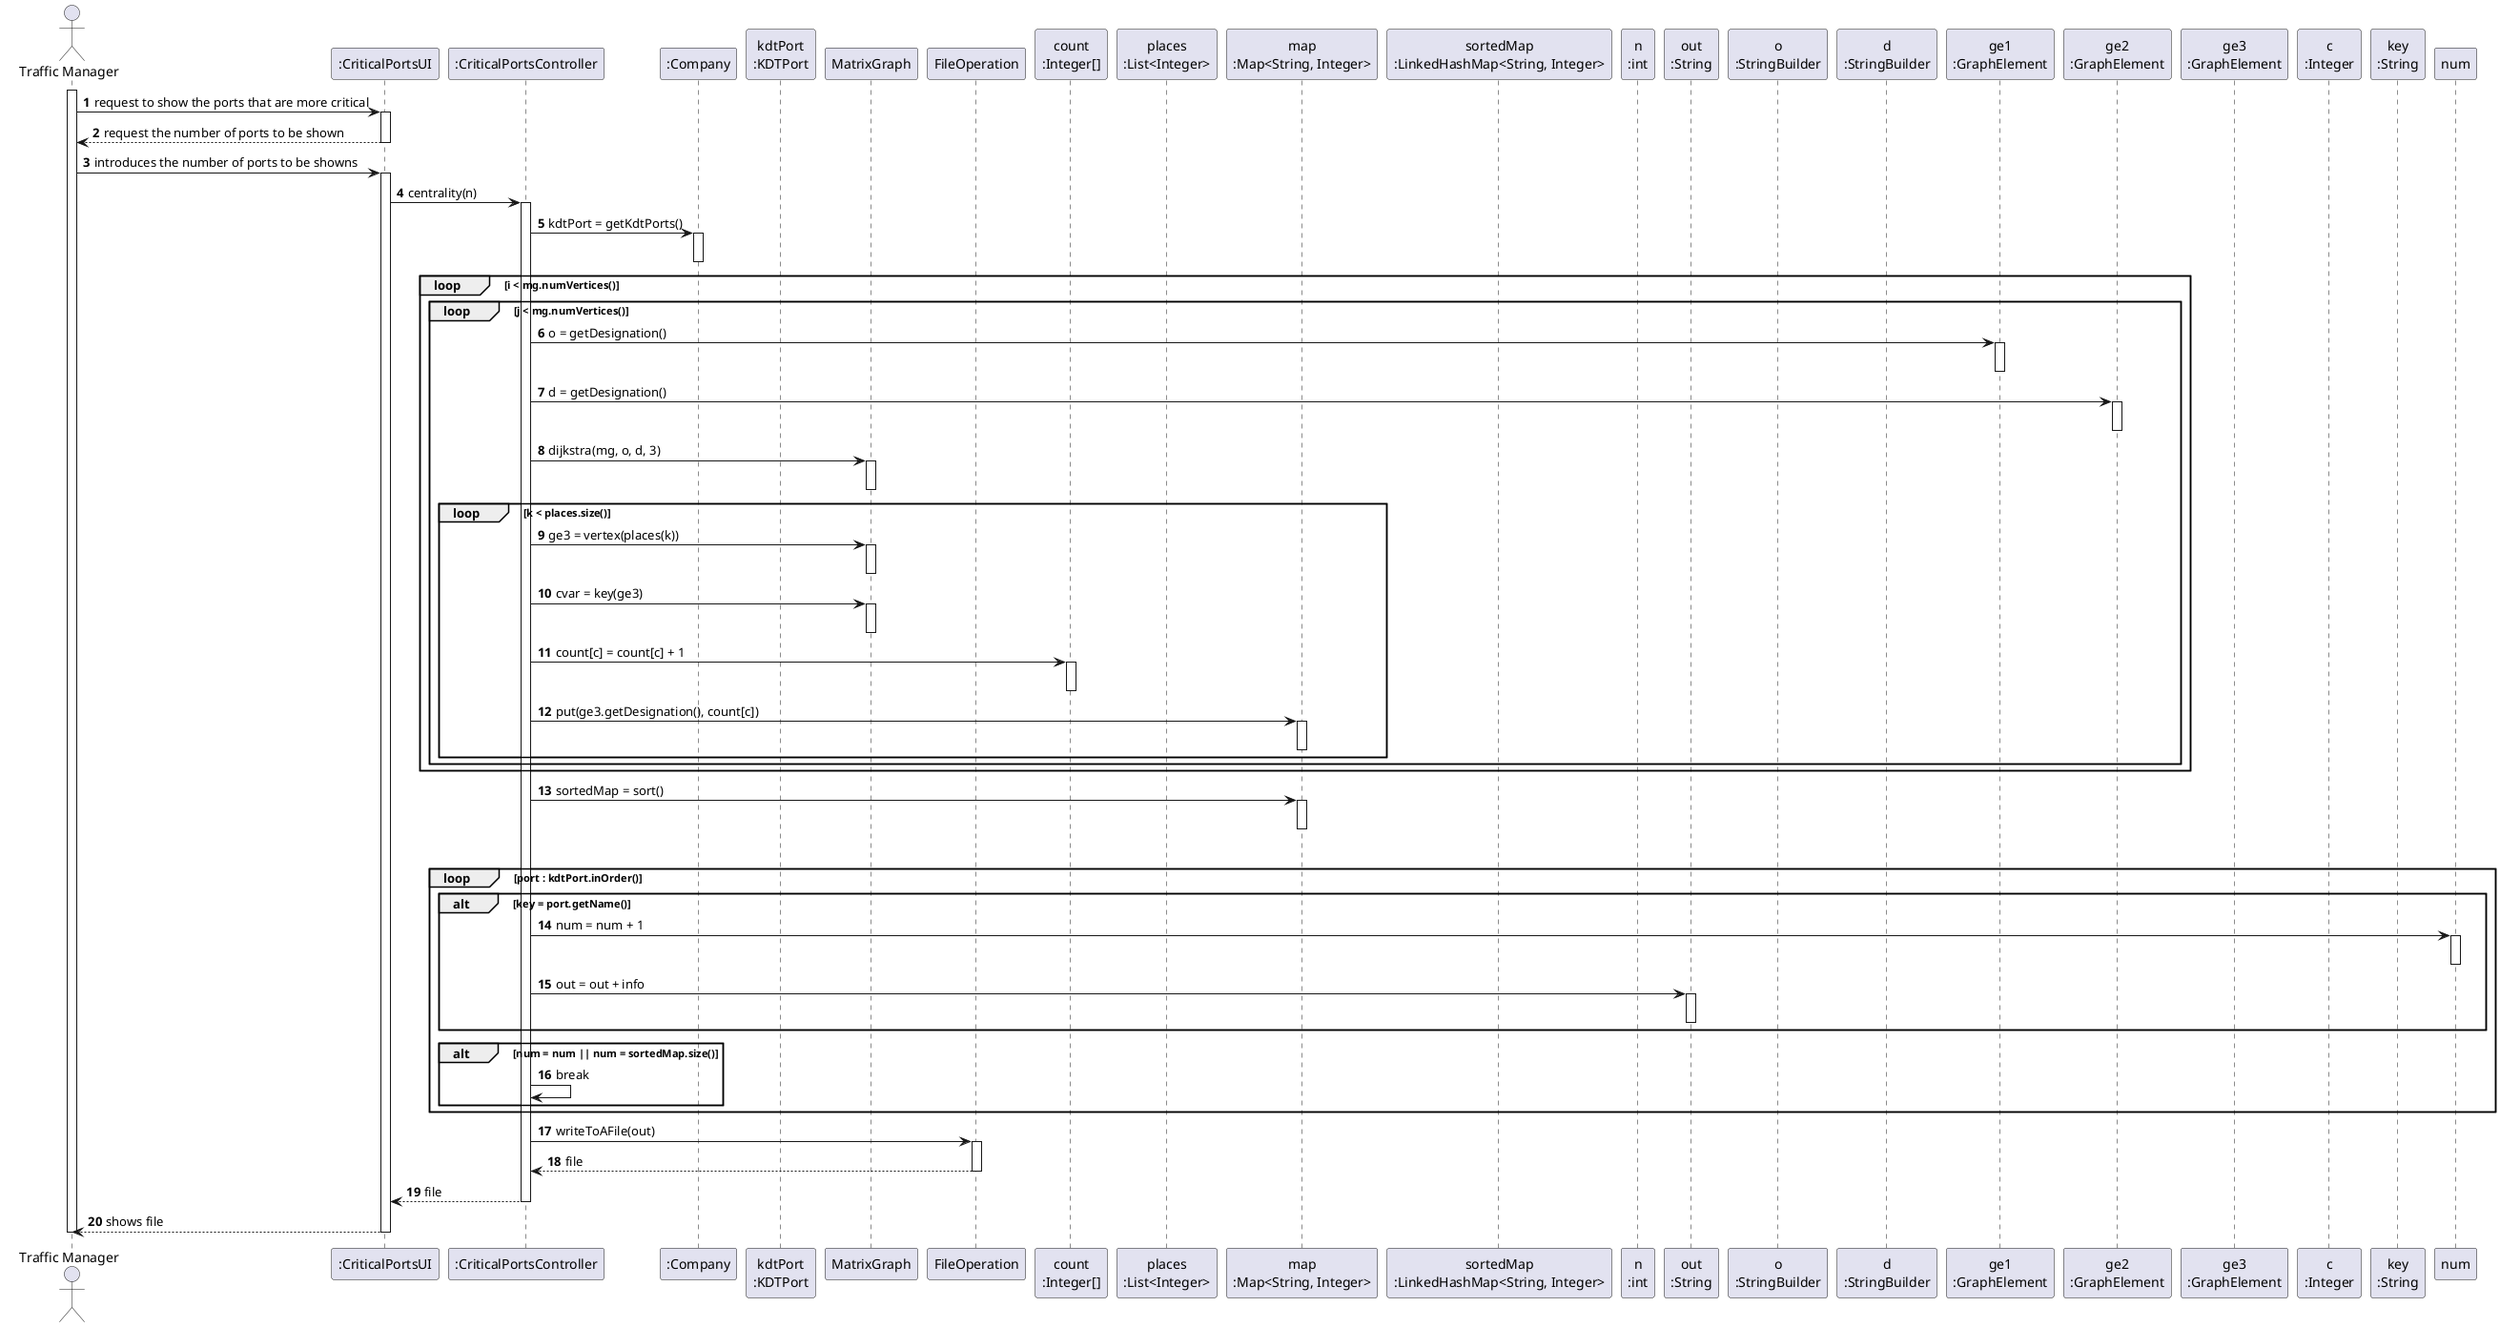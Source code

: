 @startuml
actor "Traffic Manager" as Adm
participant ":CriticalPortsUI" as UI
participant ":CriticalPortsController" as controller
participant ":Company" as c
participant "kdtPort\n:KDTPort" as kdt
participant "MatrixGraph" as mgraph
participant "FileOperation" as fo
participant "count\n:Integer[]" as count
participant "places\n:List<Integer>" as places
participant "map\n:Map<String, Integer>" as map
participant "sortedMap\n:LinkedHashMap<String, Integer>" as sortedMap
participant "n\n:int" as n
participant "out\n:String" as data
participant "o\n:StringBuilder" as o
participant "d\n:StringBuilder" as d
participant "ge1\n:GraphElement" as ge1
participant "ge2\n:GraphElement" as ge2
participant "ge3\n:GraphElement" as ge3
participant "c\n:Integer" as cvar
participant "key\n:String" as key
participant "port\n:Port" as key

autonumber

activate Adm

Adm -> UI: request to show the ports that are more critical

activate UI

UI --> Adm: request the number of ports to be shown

deactivate UI

Adm -> UI: introduces the number of ports to be showns

activate UI

UI -> controller: centrality(n)

activate controller

controller -> c: kdtPort = getKdtPorts()

activate c

deactivate c

loop i < mg.numVertices()

loop j < mg.numVertices()

controller -> ge1: o = getDesignation()

activate ge1

deactivate ge1

controller -> ge2: d = getDesignation()

activate ge2

deactivate ge2

controller -> mgraph: dijkstra(mg, o, d, 3)

activate mgraph

deactivate mgraph

loop k < places.size()

controller -> mgraph: ge3 = vertex(places(k))

activate mgraph

deactivate mgraph

controller -> mgraph: cvar = key(ge3)

activate mgraph

deactivate mgraph

controller -> count: count[c] = count[c] + 1

activate count

deactivate count

controller -> map: put(ge3.getDesignation(), count[c])

activate map

deactivate map

end

end

end

controller -> map: sortedMap = sort()

activate map

deactivate map

loop key : sortedMap.keySet()

loop port : kdtPort.inOrder()

alt key = port.getName()

controller -> num: num = num + 1

activate num

deactivate num

controller -> data: out = out + info

activate data

deactivate data

end

alt num = num || num = sortedMap.size()

controller -> controller: break

end

end

controller -> fo: writeToAFile(out)

activate fo

fo --> controller: file

deactivate fo

controller --> UI: file

deactivate controller

UI --> Adm: shows file

deactivate UI

deactivate Adm
@enduml